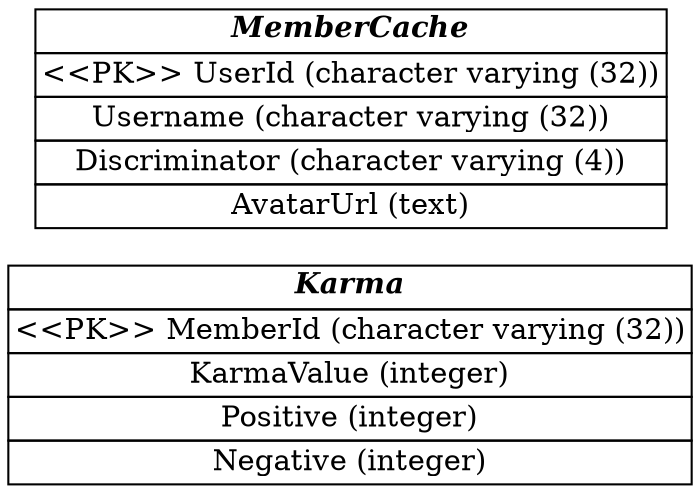 digraph ER {
    rankdir=LR
    node[shape=plain]
    
    Karma [label=<
        <table border="0" cellborder="1" cellspacing="0">
            <tr><td><i><b>Karma</b></i></td></tr>
            <tr>
                <td port="MemberId">&lt;&lt;PK&gt;&gt; MemberId (character varying (32))</td>
            </tr>
            <tr>
                <td port="KarmaValue">KarmaValue (integer)</td>
            </tr>
            <tr>
                <td port="Positive">Positive (integer)</td>
            </tr>
            <tr>
                <td port="Negative">Negative (integer)</td>
            </tr>
        </table>
    >];
    
    Membercache [label=<
        <table border="0" cellborder="1" cellspacing="0">
            <tr><td><i><b>MemberCache</b></i></td></tr>
            <tr>
                <td port="UserId">&lt;&lt;PK&gt;&gt; UserId (character varying (32))</td>
            </tr>
            <tr>
                <td port="Username">Username (character varying (32))</td>
            </tr>
            <tr>
                <td port="Discriminator">Discriminator (character varying (4))</td>
            </tr>
            <tr>
                <td port="AvatarUrl">AvatarUrl (text)</td>
            </tr>
        </table>
    >];
}
